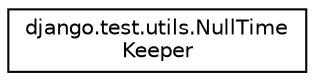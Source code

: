 digraph "Graphical Class Hierarchy"
{
 // LATEX_PDF_SIZE
  edge [fontname="Helvetica",fontsize="10",labelfontname="Helvetica",labelfontsize="10"];
  node [fontname="Helvetica",fontsize="10",shape=record];
  rankdir="LR";
  Node0 [label="django.test.utils.NullTime\lKeeper",height=0.2,width=0.4,color="black", fillcolor="white", style="filled",URL="$classdjango_1_1test_1_1utils_1_1_null_time_keeper.html",tooltip=" "];
}
